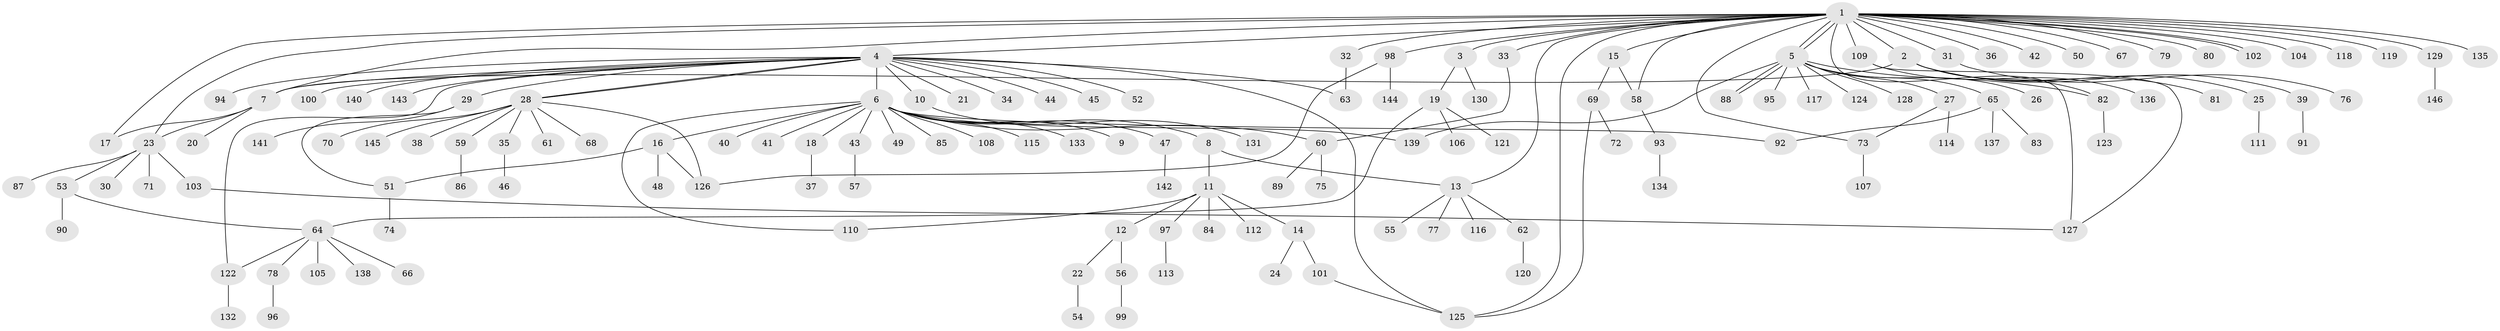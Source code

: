 // Generated by graph-tools (version 1.1) at 2025/11/02/27/25 16:11:15]
// undirected, 146 vertices, 172 edges
graph export_dot {
graph [start="1"]
  node [color=gray90,style=filled];
  1;
  2;
  3;
  4;
  5;
  6;
  7;
  8;
  9;
  10;
  11;
  12;
  13;
  14;
  15;
  16;
  17;
  18;
  19;
  20;
  21;
  22;
  23;
  24;
  25;
  26;
  27;
  28;
  29;
  30;
  31;
  32;
  33;
  34;
  35;
  36;
  37;
  38;
  39;
  40;
  41;
  42;
  43;
  44;
  45;
  46;
  47;
  48;
  49;
  50;
  51;
  52;
  53;
  54;
  55;
  56;
  57;
  58;
  59;
  60;
  61;
  62;
  63;
  64;
  65;
  66;
  67;
  68;
  69;
  70;
  71;
  72;
  73;
  74;
  75;
  76;
  77;
  78;
  79;
  80;
  81;
  82;
  83;
  84;
  85;
  86;
  87;
  88;
  89;
  90;
  91;
  92;
  93;
  94;
  95;
  96;
  97;
  98;
  99;
  100;
  101;
  102;
  103;
  104;
  105;
  106;
  107;
  108;
  109;
  110;
  111;
  112;
  113;
  114;
  115;
  116;
  117;
  118;
  119;
  120;
  121;
  122;
  123;
  124;
  125;
  126;
  127;
  128;
  129;
  130;
  131;
  132;
  133;
  134;
  135;
  136;
  137;
  138;
  139;
  140;
  141;
  142;
  143;
  144;
  145;
  146;
  1 -- 2;
  1 -- 3;
  1 -- 4;
  1 -- 5;
  1 -- 5;
  1 -- 7;
  1 -- 13;
  1 -- 15;
  1 -- 17;
  1 -- 23;
  1 -- 31;
  1 -- 32;
  1 -- 33;
  1 -- 36;
  1 -- 42;
  1 -- 50;
  1 -- 58;
  1 -- 67;
  1 -- 73;
  1 -- 79;
  1 -- 80;
  1 -- 98;
  1 -- 102;
  1 -- 102;
  1 -- 104;
  1 -- 109;
  1 -- 118;
  1 -- 119;
  1 -- 125;
  1 -- 127;
  1 -- 129;
  1 -- 135;
  2 -- 7;
  2 -- 25;
  2 -- 39;
  2 -- 81;
  2 -- 82;
  3 -- 19;
  3 -- 130;
  4 -- 6;
  4 -- 7;
  4 -- 10;
  4 -- 21;
  4 -- 28;
  4 -- 28;
  4 -- 29;
  4 -- 34;
  4 -- 44;
  4 -- 45;
  4 -- 52;
  4 -- 63;
  4 -- 94;
  4 -- 100;
  4 -- 122;
  4 -- 125;
  4 -- 140;
  4 -- 143;
  5 -- 26;
  5 -- 27;
  5 -- 65;
  5 -- 82;
  5 -- 88;
  5 -- 88;
  5 -- 95;
  5 -- 117;
  5 -- 124;
  5 -- 128;
  5 -- 139;
  6 -- 8;
  6 -- 9;
  6 -- 16;
  6 -- 18;
  6 -- 40;
  6 -- 41;
  6 -- 43;
  6 -- 47;
  6 -- 49;
  6 -- 60;
  6 -- 85;
  6 -- 92;
  6 -- 108;
  6 -- 110;
  6 -- 115;
  6 -- 133;
  6 -- 139;
  7 -- 17;
  7 -- 20;
  7 -- 23;
  8 -- 11;
  8 -- 13;
  10 -- 131;
  11 -- 12;
  11 -- 14;
  11 -- 84;
  11 -- 97;
  11 -- 110;
  11 -- 112;
  12 -- 22;
  12 -- 56;
  13 -- 55;
  13 -- 62;
  13 -- 77;
  13 -- 116;
  14 -- 24;
  14 -- 101;
  15 -- 58;
  15 -- 69;
  16 -- 48;
  16 -- 51;
  16 -- 126;
  18 -- 37;
  19 -- 64;
  19 -- 106;
  19 -- 121;
  22 -- 54;
  23 -- 30;
  23 -- 53;
  23 -- 71;
  23 -- 87;
  23 -- 103;
  25 -- 111;
  27 -- 73;
  27 -- 114;
  28 -- 35;
  28 -- 38;
  28 -- 59;
  28 -- 61;
  28 -- 68;
  28 -- 70;
  28 -- 126;
  28 -- 145;
  29 -- 51;
  29 -- 141;
  31 -- 76;
  32 -- 63;
  33 -- 60;
  35 -- 46;
  39 -- 91;
  43 -- 57;
  47 -- 142;
  51 -- 74;
  53 -- 64;
  53 -- 90;
  56 -- 99;
  58 -- 93;
  59 -- 86;
  60 -- 75;
  60 -- 89;
  62 -- 120;
  64 -- 66;
  64 -- 78;
  64 -- 105;
  64 -- 122;
  64 -- 138;
  65 -- 83;
  65 -- 92;
  65 -- 137;
  69 -- 72;
  69 -- 125;
  73 -- 107;
  78 -- 96;
  82 -- 123;
  93 -- 134;
  97 -- 113;
  98 -- 126;
  98 -- 144;
  101 -- 125;
  103 -- 127;
  109 -- 127;
  109 -- 136;
  122 -- 132;
  129 -- 146;
}
